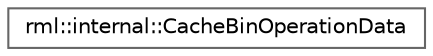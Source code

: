 digraph "类继承关系图"
{
 // LATEX_PDF_SIZE
  bgcolor="transparent";
  edge [fontname=Helvetica,fontsize=10,labelfontname=Helvetica,labelfontsize=10];
  node [fontname=Helvetica,fontsize=10,shape=box,height=0.2,width=0.4];
  rankdir="LR";
  Node0 [id="Node000000",label="rml::internal::CacheBinOperationData",height=0.2,width=0.4,color="grey40", fillcolor="white", style="filled",URL="$unionrml_1_1internal_1_1_cache_bin_operation_data.html",tooltip=" "];
}
